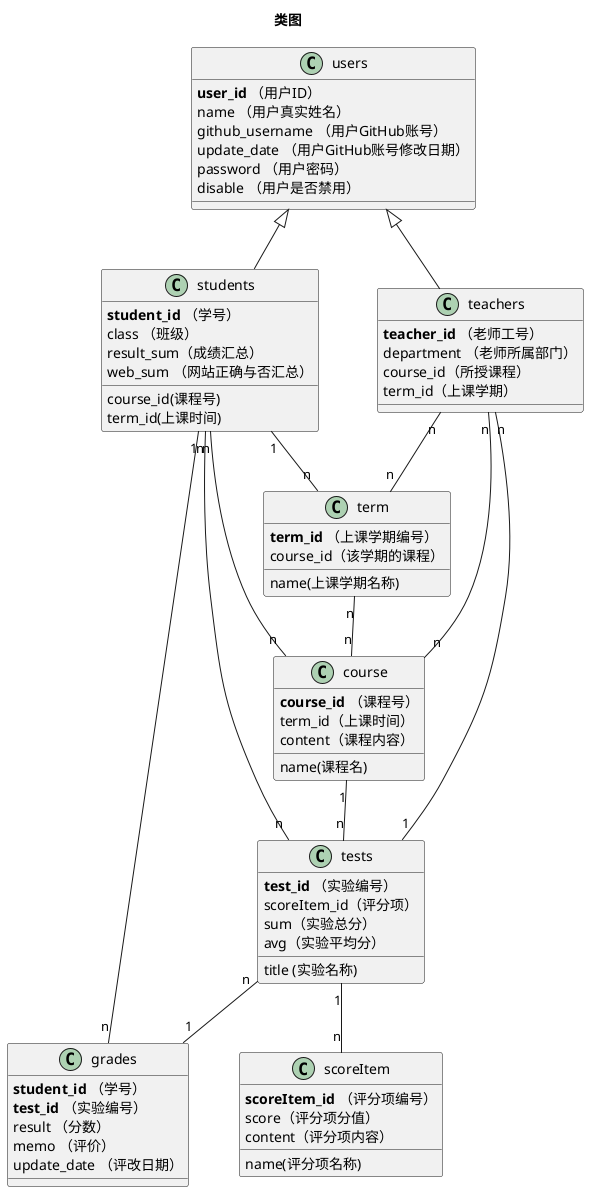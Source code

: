 @startuml
title 类图
class users {
    <b>user_id</b> （用户ID）
    name （用户真实姓名）
    github_username （用户GitHub账号）
    update_date （用户GitHub账号修改日期）
    password （用户密码）
    disable （用户是否禁用）
}
class teachers{
    <b>teacher_id</b> （老师工号）
    department （老师所属部门）
    course_id（所授课程）
    term_id（上课学期）
}
class students{
    <b>student_id</b> （学号）
    class （班级）
    course_id(课程号)
    term_id(上课时间)
    result_sum（成绩汇总）
    web_sum （网站正确与否汇总）
}
class course{
     <b>course_id</b> （课程号）
     name(课程名)
     term_id（上课时间）
     content（课程内容）
}
class tests{
     <b>test_id</b> （实验编号）
     title (实验名称)
     scoreItem_id（评分项）
     sum（实验总分）
     avg（实验平均分）
}
class scoreItem{
     <b>scoreItem_id</b> （评分项编号）
     name(评分项名称)
     score（评分项分值）
     content（评分项内容）
}
class term{
     <b>term_id</b> （上课学期编号）
     name(上课学期名称)
     course_id（该学期的课程）
}

users <|- students
users <|-- teachers
class grades {
    <b>student_id</b> （学号）
    <b>test_id</b> （实验编号）
    result （分数）
    memo （评价）
    update_date （评改日期）
}

students "1" -- "n"  grades
students "n" -- "n"  course
students "1" -- "n"  term
students "n" -- "n"  tests
course"1" -- "n"  tests
term"n" -- "n"  course
tests"1" -- "n"  scoreItem
tests "n" -- "1"  grades
teachers "n" -- "n"  term
teachers "n" -- "n"  course
teachers "n" -- "1"  tests
@enduml